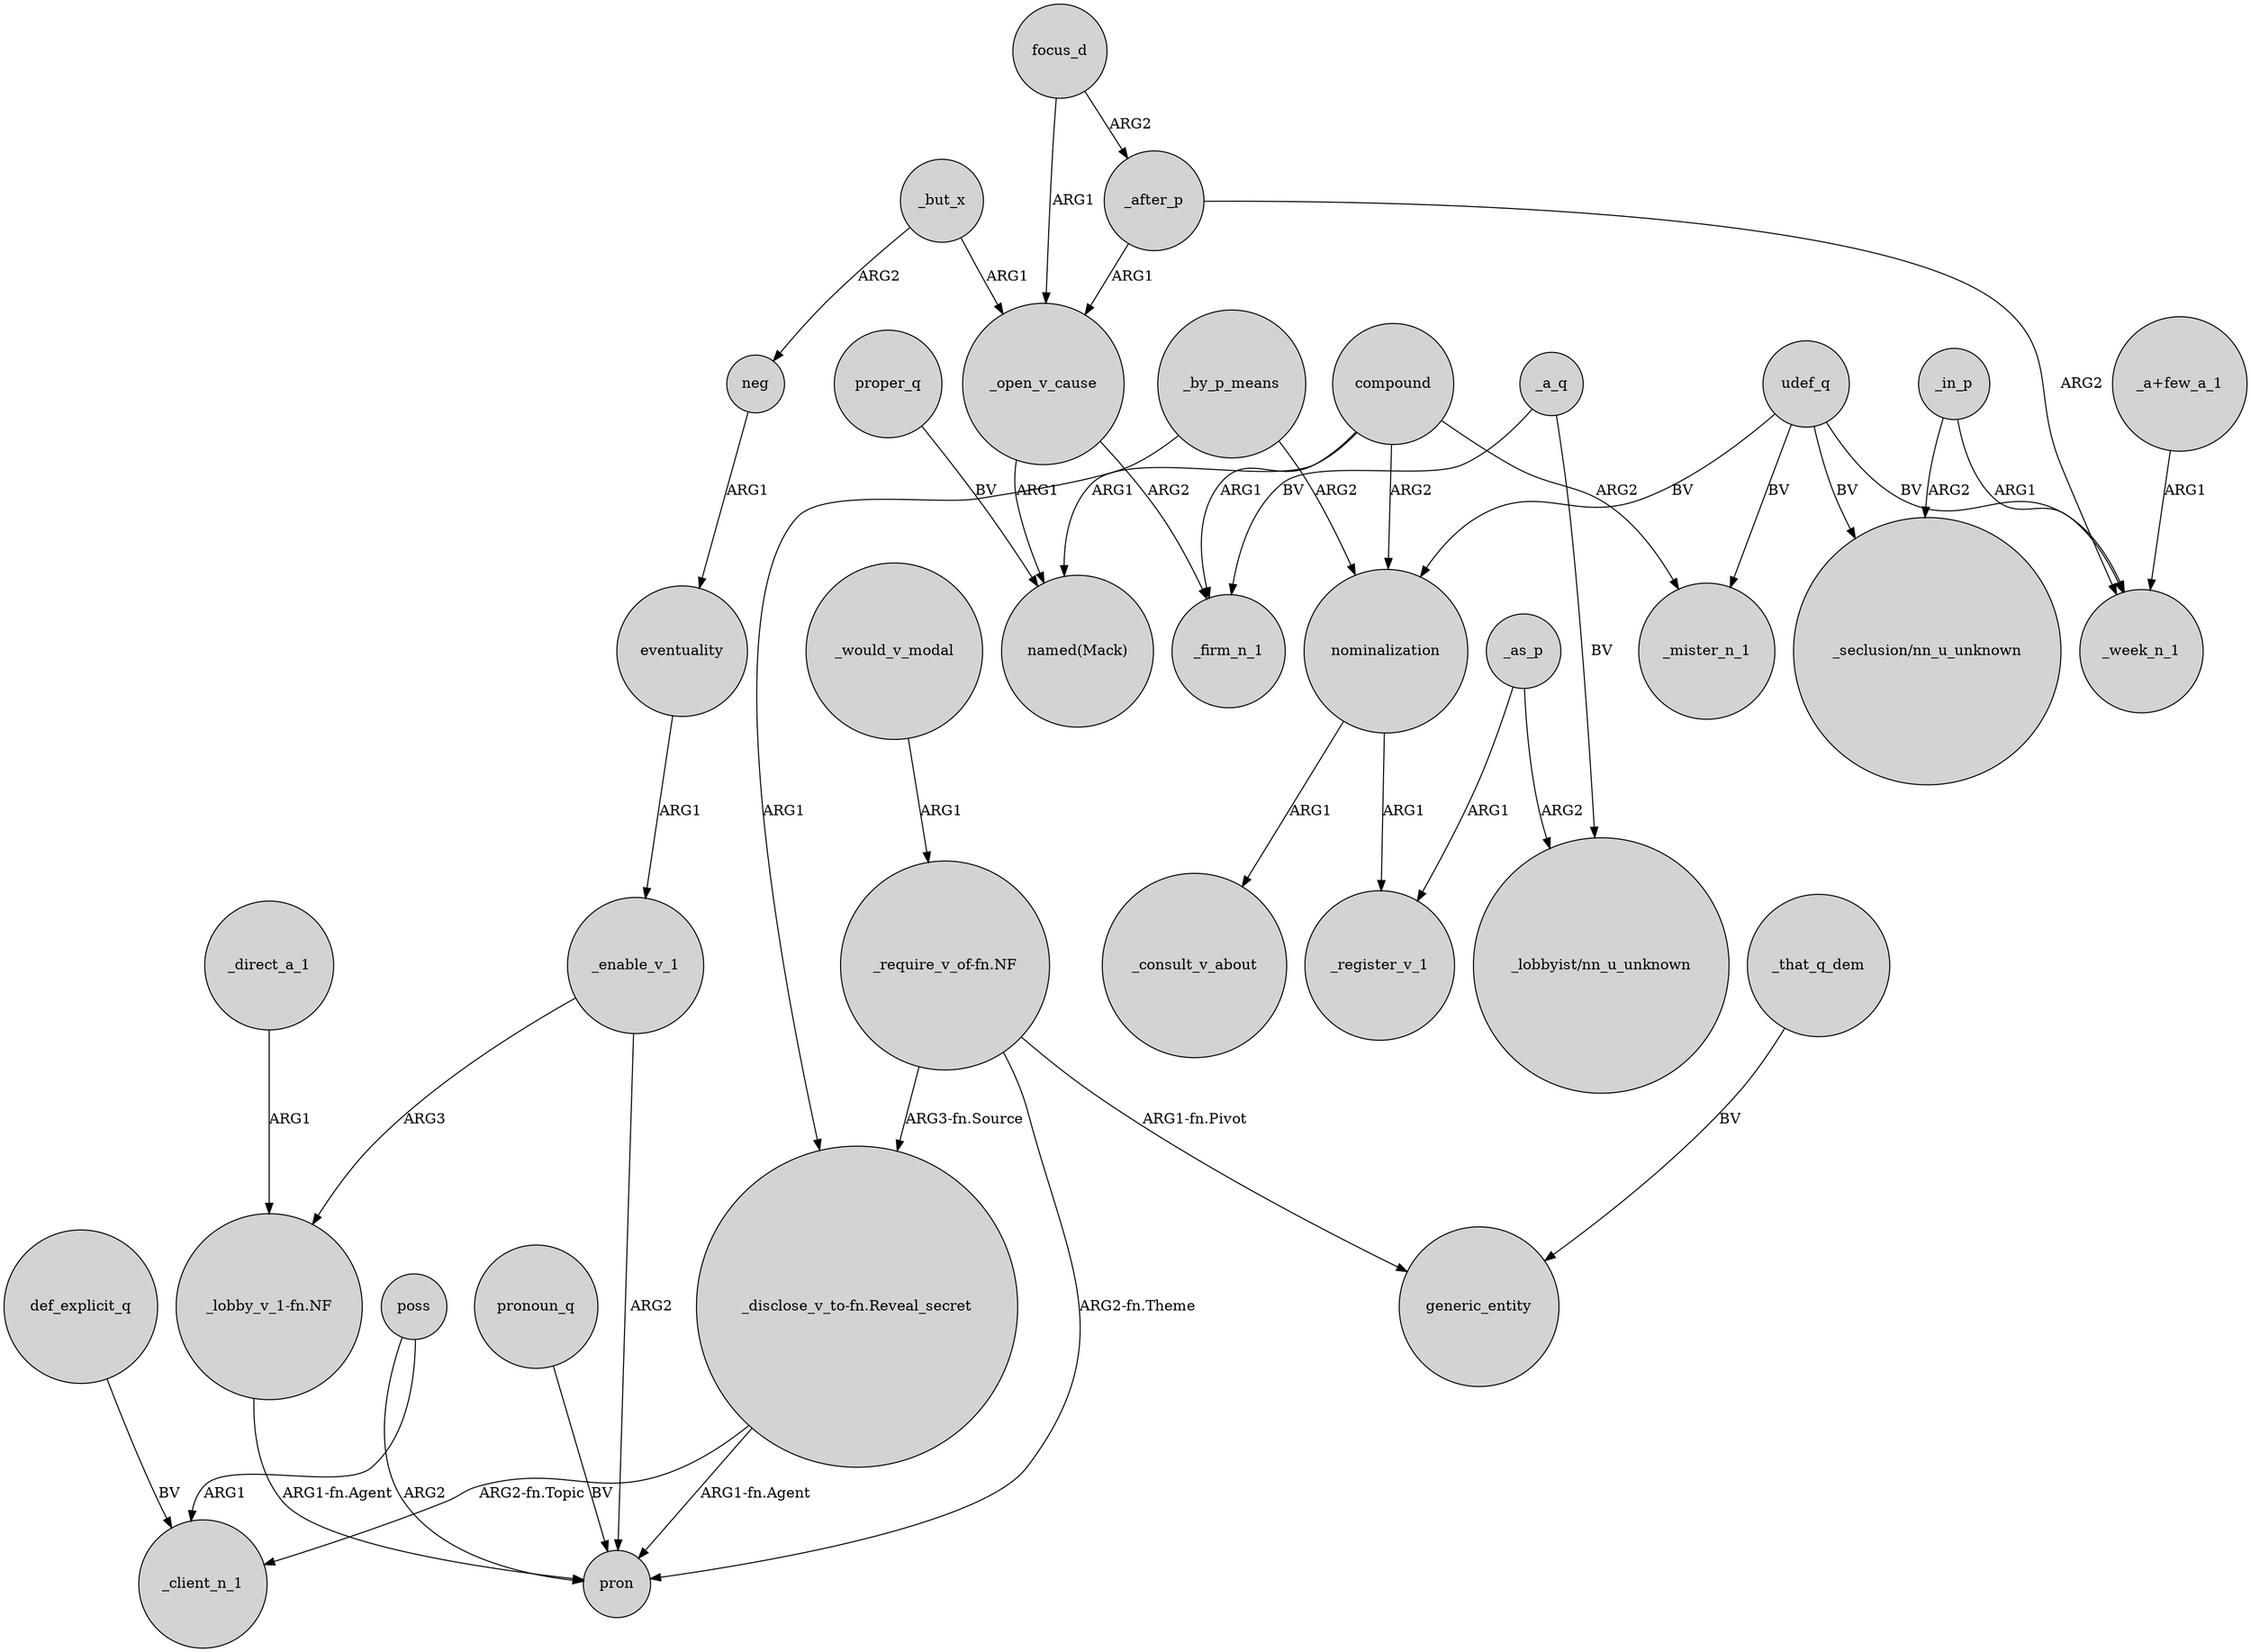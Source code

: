 digraph {
	node [shape=circle style=filled]
	def_explicit_q -> _client_n_1 [label=BV]
	"_disclose_v_to-fn.Reveal_secret" -> _client_n_1 [label="ARG2-fn.Topic"]
	_by_p_means -> nominalization [label=ARG2]
	focus_d -> _after_p [label=ARG2]
	poss -> pron [label=ARG2]
	eventuality -> _enable_v_1 [label=ARG1]
	_open_v_cause -> "named(Mack)" [label=ARG1]
	_that_q_dem -> generic_entity [label=BV]
	nominalization -> _register_v_1 [label=ARG1]
	_enable_v_1 -> "_lobby_v_1-fn.NF" [label=ARG3]
	compound -> _mister_n_1 [label=ARG2]
	"_lobby_v_1-fn.NF" -> pron [label="ARG1-fn.Agent"]
	_as_p -> "_lobbyist/nn_u_unknown" [label=ARG2]
	_a_q -> _firm_n_1 [label=BV]
	"_require_v_of-fn.NF" -> "_disclose_v_to-fn.Reveal_secret" [label="ARG3-fn.Source"]
	udef_q -> _mister_n_1 [label=BV]
	udef_q -> "_seclusion/nn_u_unknown" [label=BV]
	compound -> nominalization [label=ARG2]
	_direct_a_1 -> "_lobby_v_1-fn.NF" [label=ARG1]
	_after_p -> _week_n_1 [label=ARG2]
	nominalization -> _consult_v_about [label=ARG1]
	_enable_v_1 -> pron [label=ARG2]
	pronoun_q -> pron [label=BV]
	"_require_v_of-fn.NF" -> generic_entity [label="ARG1-fn.Pivot"]
	proper_q -> "named(Mack)" [label=BV]
	"_a+few_a_1" -> _week_n_1 [label=ARG1]
	udef_q -> _week_n_1 [label=BV]
	compound -> "named(Mack)" [label=ARG1]
	_open_v_cause -> _firm_n_1 [label=ARG2]
	compound -> _firm_n_1 [label=ARG1]
	udef_q -> nominalization [label=BV]
	_as_p -> _register_v_1 [label=ARG1]
	"_require_v_of-fn.NF" -> pron [label="ARG2-fn.Theme"]
	neg -> eventuality [label=ARG1]
	_a_q -> "_lobbyist/nn_u_unknown" [label=BV]
	_but_x -> neg [label=ARG2]
	_in_p -> _week_n_1 [label=ARG1]
	_in_p -> "_seclusion/nn_u_unknown" [label=ARG2]
	_would_v_modal -> "_require_v_of-fn.NF" [label=ARG1]
	_after_p -> _open_v_cause [label=ARG1]
	_by_p_means -> "_disclose_v_to-fn.Reveal_secret" [label=ARG1]
	_but_x -> _open_v_cause [label=ARG1]
	focus_d -> _open_v_cause [label=ARG1]
	"_disclose_v_to-fn.Reveal_secret" -> pron [label="ARG1-fn.Agent"]
	poss -> _client_n_1 [label=ARG1]
}

